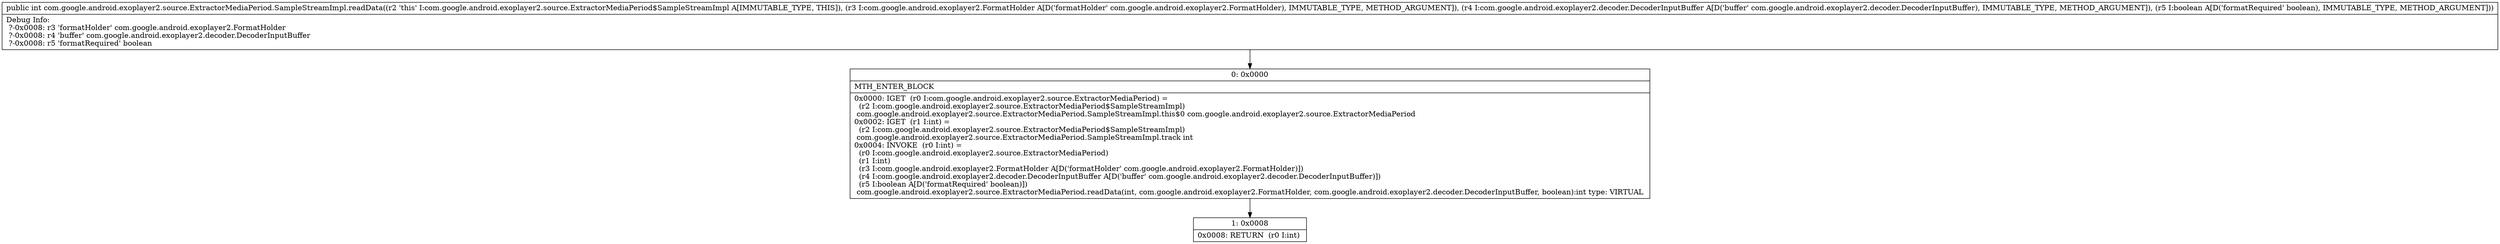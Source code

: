 digraph "CFG forcom.google.android.exoplayer2.source.ExtractorMediaPeriod.SampleStreamImpl.readData(Lcom\/google\/android\/exoplayer2\/FormatHolder;Lcom\/google\/android\/exoplayer2\/decoder\/DecoderInputBuffer;Z)I" {
Node_0 [shape=record,label="{0\:\ 0x0000|MTH_ENTER_BLOCK\l|0x0000: IGET  (r0 I:com.google.android.exoplayer2.source.ExtractorMediaPeriod) = \l  (r2 I:com.google.android.exoplayer2.source.ExtractorMediaPeriod$SampleStreamImpl)\l com.google.android.exoplayer2.source.ExtractorMediaPeriod.SampleStreamImpl.this$0 com.google.android.exoplayer2.source.ExtractorMediaPeriod \l0x0002: IGET  (r1 I:int) = \l  (r2 I:com.google.android.exoplayer2.source.ExtractorMediaPeriod$SampleStreamImpl)\l com.google.android.exoplayer2.source.ExtractorMediaPeriod.SampleStreamImpl.track int \l0x0004: INVOKE  (r0 I:int) = \l  (r0 I:com.google.android.exoplayer2.source.ExtractorMediaPeriod)\l  (r1 I:int)\l  (r3 I:com.google.android.exoplayer2.FormatHolder A[D('formatHolder' com.google.android.exoplayer2.FormatHolder)])\l  (r4 I:com.google.android.exoplayer2.decoder.DecoderInputBuffer A[D('buffer' com.google.android.exoplayer2.decoder.DecoderInputBuffer)])\l  (r5 I:boolean A[D('formatRequired' boolean)])\l com.google.android.exoplayer2.source.ExtractorMediaPeriod.readData(int, com.google.android.exoplayer2.FormatHolder, com.google.android.exoplayer2.decoder.DecoderInputBuffer, boolean):int type: VIRTUAL \l}"];
Node_1 [shape=record,label="{1\:\ 0x0008|0x0008: RETURN  (r0 I:int) \l}"];
MethodNode[shape=record,label="{public int com.google.android.exoplayer2.source.ExtractorMediaPeriod.SampleStreamImpl.readData((r2 'this' I:com.google.android.exoplayer2.source.ExtractorMediaPeriod$SampleStreamImpl A[IMMUTABLE_TYPE, THIS]), (r3 I:com.google.android.exoplayer2.FormatHolder A[D('formatHolder' com.google.android.exoplayer2.FormatHolder), IMMUTABLE_TYPE, METHOD_ARGUMENT]), (r4 I:com.google.android.exoplayer2.decoder.DecoderInputBuffer A[D('buffer' com.google.android.exoplayer2.decoder.DecoderInputBuffer), IMMUTABLE_TYPE, METHOD_ARGUMENT]), (r5 I:boolean A[D('formatRequired' boolean), IMMUTABLE_TYPE, METHOD_ARGUMENT]))  | Debug Info:\l  ?\-0x0008: r3 'formatHolder' com.google.android.exoplayer2.FormatHolder\l  ?\-0x0008: r4 'buffer' com.google.android.exoplayer2.decoder.DecoderInputBuffer\l  ?\-0x0008: r5 'formatRequired' boolean\l}"];
MethodNode -> Node_0;
Node_0 -> Node_1;
}

